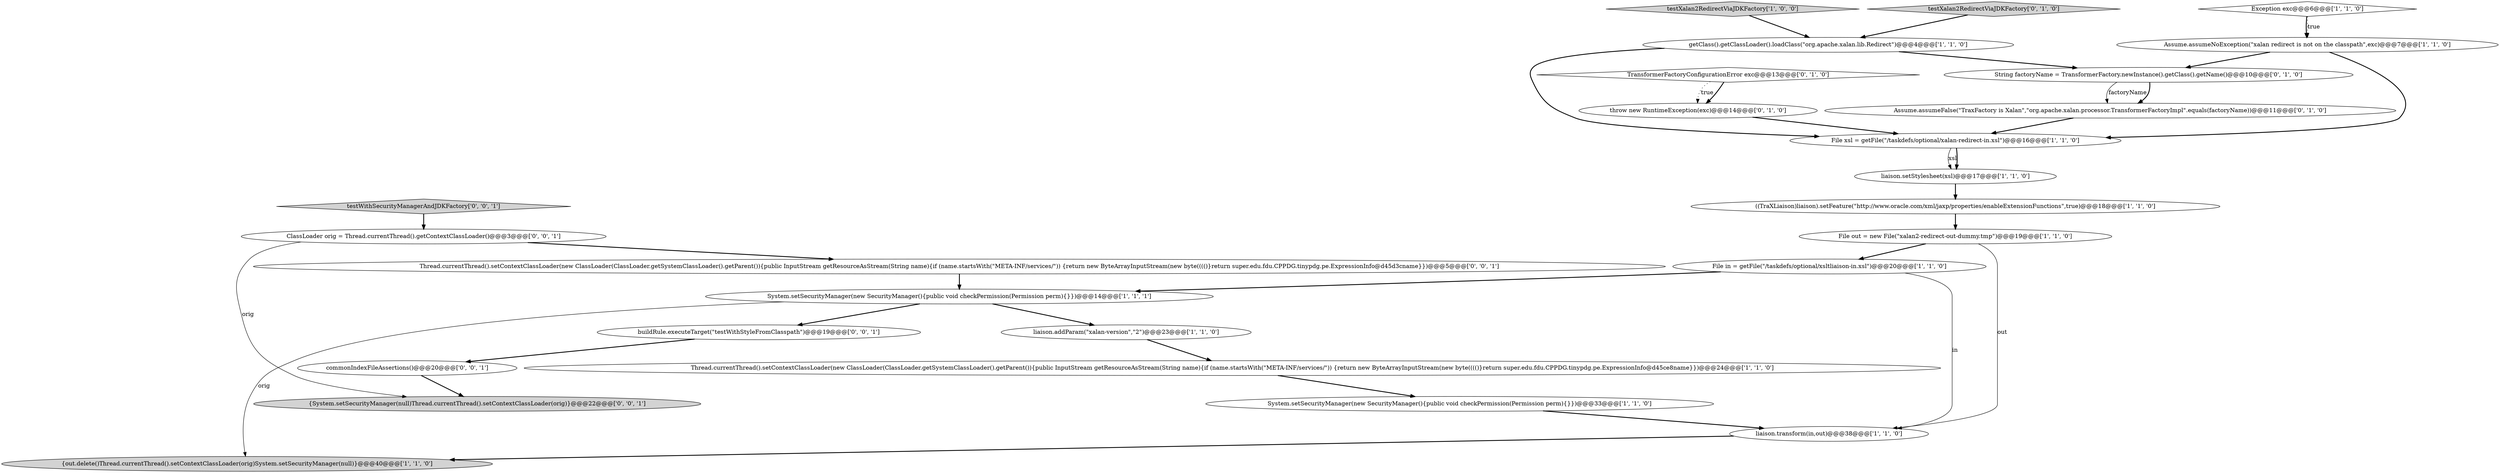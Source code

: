 digraph {
24 [style = filled, label = "commonIndexFileAssertions()@@@20@@@['0', '0', '1']", fillcolor = white, shape = ellipse image = "AAA0AAABBB3BBB"];
11 [style = filled, label = "((TraXLiaison)liaison).setFeature(\"http://www.oracle.com/xml/jaxp/properties/enableExtensionFunctions\",true)@@@18@@@['1', '1', '0']", fillcolor = white, shape = ellipse image = "AAA0AAABBB1BBB"];
4 [style = filled, label = "File out = new File(\"xalan2-redirect-out-dummy.tmp\")@@@19@@@['1', '1', '0']", fillcolor = white, shape = ellipse image = "AAA0AAABBB1BBB"];
7 [style = filled, label = "getClass().getClassLoader().loadClass(\"org.apache.xalan.lib.Redirect\")@@@4@@@['1', '1', '0']", fillcolor = white, shape = ellipse image = "AAA0AAABBB1BBB"];
19 [style = filled, label = "String factoryName = TransformerFactory.newInstance().getClass().getName()@@@10@@@['0', '1', '0']", fillcolor = white, shape = ellipse image = "AAA1AAABBB2BBB"];
8 [style = filled, label = "testXalan2RedirectViaJDKFactory['1', '0', '0']", fillcolor = lightgray, shape = diamond image = "AAA0AAABBB1BBB"];
10 [style = filled, label = "System.setSecurityManager(new SecurityManager(){public void checkPermission(Permission perm){}})@@@14@@@['1', '1', '1']", fillcolor = white, shape = ellipse image = "AAA0AAABBB1BBB"];
15 [style = filled, label = "TransformerFactoryConfigurationError exc@@@13@@@['0', '1', '0']", fillcolor = white, shape = diamond image = "AAA1AAABBB2BBB"];
17 [style = filled, label = "throw new RuntimeException(exc)@@@14@@@['0', '1', '0']", fillcolor = white, shape = ellipse image = "AAA1AAABBB2BBB"];
0 [style = filled, label = "liaison.setStylesheet(xsl)@@@17@@@['1', '1', '0']", fillcolor = white, shape = ellipse image = "AAA0AAABBB1BBB"];
6 [style = filled, label = "System.setSecurityManager(new SecurityManager(){public void checkPermission(Permission perm){}})@@@33@@@['1', '1', '0']", fillcolor = white, shape = ellipse image = "AAA0AAABBB1BBB"];
14 [style = filled, label = "Exception exc@@@6@@@['1', '1', '0']", fillcolor = white, shape = diamond image = "AAA0AAABBB1BBB"];
18 [style = filled, label = "Assume.assumeFalse(\"TraxFactory is Xalan\",\"org.apache.xalan.processor.TransformerFactoryImpl\".equals(factoryName))@@@11@@@['0', '1', '0']", fillcolor = white, shape = ellipse image = "AAA1AAABBB2BBB"];
21 [style = filled, label = "{System.setSecurityManager(null)Thread.currentThread().setContextClassLoader(orig)}@@@22@@@['0', '0', '1']", fillcolor = lightgray, shape = ellipse image = "AAA0AAABBB3BBB"];
22 [style = filled, label = "testWithSecurityManagerAndJDKFactory['0', '0', '1']", fillcolor = lightgray, shape = diamond image = "AAA0AAABBB3BBB"];
23 [style = filled, label = "buildRule.executeTarget(\"testWithStyleFromClasspath\")@@@19@@@['0', '0', '1']", fillcolor = white, shape = ellipse image = "AAA0AAABBB3BBB"];
25 [style = filled, label = "Thread.currentThread().setContextClassLoader(new ClassLoader(ClassLoader.getSystemClassLoader().getParent()){public InputStream getResourceAsStream(String name){if (name.startsWith(\"META-INF/services/\")) {return new ByteArrayInputStream(new byte(((()}return super.edu.fdu.CPPDG.tinypdg.pe.ExpressionInfo@d45d3cname}})@@@5@@@['0', '0', '1']", fillcolor = white, shape = ellipse image = "AAA0AAABBB3BBB"];
13 [style = filled, label = "liaison.transform(in,out)@@@38@@@['1', '1', '0']", fillcolor = white, shape = ellipse image = "AAA0AAABBB1BBB"];
9 [style = filled, label = "{out.delete()Thread.currentThread().setContextClassLoader(orig)System.setSecurityManager(null)}@@@40@@@['1', '1', '0']", fillcolor = lightgray, shape = ellipse image = "AAA0AAABBB1BBB"];
5 [style = filled, label = "liaison.addParam(\"xalan-version\",\"2\")@@@23@@@['1', '1', '0']", fillcolor = white, shape = ellipse image = "AAA0AAABBB1BBB"];
3 [style = filled, label = "File xsl = getFile(\"/taskdefs/optional/xalan-redirect-in.xsl\")@@@16@@@['1', '1', '0']", fillcolor = white, shape = ellipse image = "AAA0AAABBB1BBB"];
2 [style = filled, label = "Thread.currentThread().setContextClassLoader(new ClassLoader(ClassLoader.getSystemClassLoader().getParent()){public InputStream getResourceAsStream(String name){if (name.startsWith(\"META-INF/services/\")) {return new ByteArrayInputStream(new byte(((()}return super.edu.fdu.CPPDG.tinypdg.pe.ExpressionInfo@d45ce8name}})@@@24@@@['1', '1', '0']", fillcolor = white, shape = ellipse image = "AAA0AAABBB1BBB"];
20 [style = filled, label = "ClassLoader orig = Thread.currentThread().getContextClassLoader()@@@3@@@['0', '0', '1']", fillcolor = white, shape = ellipse image = "AAA0AAABBB3BBB"];
12 [style = filled, label = "Assume.assumeNoException(\"xalan redirect is not on the classpath\",exc)@@@7@@@['1', '1', '0']", fillcolor = white, shape = ellipse image = "AAA0AAABBB1BBB"];
1 [style = filled, label = "File in = getFile(\"/taskdefs/optional/xsltliaison-in.xsl\")@@@20@@@['1', '1', '0']", fillcolor = white, shape = ellipse image = "AAA0AAABBB1BBB"];
16 [style = filled, label = "testXalan2RedirectViaJDKFactory['0', '1', '0']", fillcolor = lightgray, shape = diamond image = "AAA0AAABBB2BBB"];
5->2 [style = bold, label=""];
18->3 [style = bold, label=""];
24->21 [style = bold, label=""];
15->17 [style = dotted, label="true"];
10->9 [style = solid, label="orig"];
11->4 [style = bold, label=""];
1->10 [style = bold, label=""];
10->23 [style = bold, label=""];
23->24 [style = bold, label=""];
25->10 [style = bold, label=""];
1->13 [style = solid, label="in"];
19->18 [style = solid, label="factoryName"];
14->12 [style = bold, label=""];
6->13 [style = bold, label=""];
3->0 [style = solid, label="xsl"];
17->3 [style = bold, label=""];
22->20 [style = bold, label=""];
0->11 [style = bold, label=""];
14->12 [style = dotted, label="true"];
4->1 [style = bold, label=""];
4->13 [style = solid, label="out"];
20->25 [style = bold, label=""];
7->3 [style = bold, label=""];
12->3 [style = bold, label=""];
20->21 [style = solid, label="orig"];
3->0 [style = bold, label=""];
12->19 [style = bold, label=""];
2->6 [style = bold, label=""];
8->7 [style = bold, label=""];
16->7 [style = bold, label=""];
13->9 [style = bold, label=""];
7->19 [style = bold, label=""];
19->18 [style = bold, label=""];
10->5 [style = bold, label=""];
15->17 [style = bold, label=""];
}
